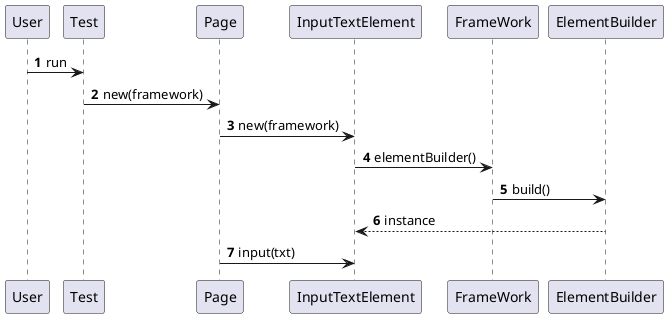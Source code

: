 @startuml
'https://plantuml.com/sequence-diagram

autonumber

User -> Test: run
Test -> Page: new(framework)
Page -> InputTextElement: new(framework)
InputTextElement -> FrameWork: elementBuilder()
FrameWork -> ElementBuilder: build()
InputTextElement <-- ElementBuilder: instance
Page -> InputTextElement: input(txt)

@enduml
